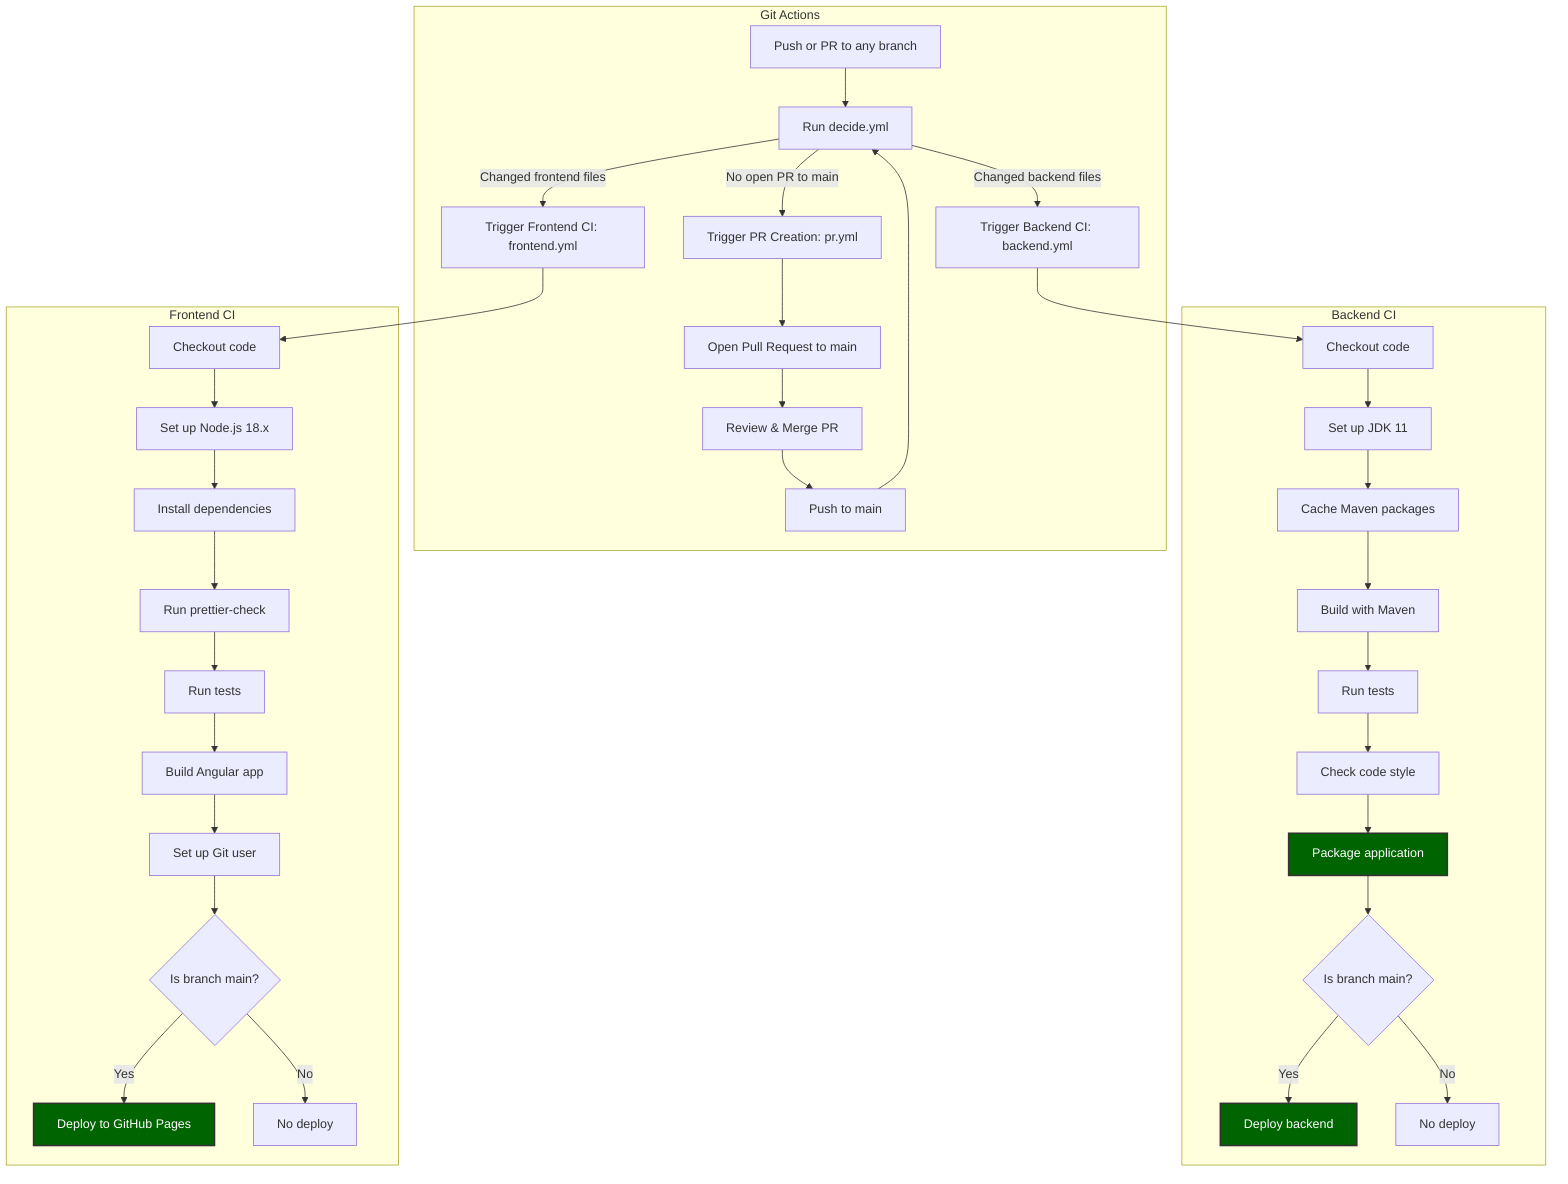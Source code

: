 flowchart TD
    subgraph Git Actions
        A1[Push or PR to any branch] --> B1[Run decide.yml]
        B1 -->|Changed backend files| C1[Trigger Backend CI: backend.yml]
        B1 -->|Changed frontend files| C2[Trigger Frontend CI: frontend.yml]
        B1 -->|No open PR to main| C3[Trigger PR Creation: pr.yml]
        C3 --> D1[Open Pull Request to main]
        D1 --> E1[Review & Merge PR]
        E1 --> F1[Push to main]
        F1 --> B1
    end

    subgraph Backend CI
        C1 --> H1[Checkout code]
        H1 --> I1[Set up JDK 11]
        I1 --> J1[Cache Maven packages]
        J1 --> K1[Build with Maven]
        K1 --> L1[Run tests]
        L1 --> M1[Check code style]
        M1 --> N1[Package application]
        N1 --> O1{Is branch main?}
        O1 -- Yes --> P1[Deploy backend]
        O1 -- No --> Q1[No deploy]
    end

    subgraph Frontend CI
        C2 --> H2[Checkout code]
        H2 --> I2[Set up Node.js 18.x]
        I2 --> J2[Install dependencies]
        J2 --> K2[Run prettier-check]
        K2 --> L2[Run tests]
        L2 --> M2[Build Angular app]
        M2 --> N2[Set up Git user]
        N2 --> O2{Is branch main?}
        O2 -- Yes --> P2[Deploy to GitHub Pages]
        O2 -- No --> Q2[No deploy]
    end

    style P2 fill:#006400,stroke:#333,stroke-width:2px,color:#fff
    style N1 fill:#006400,stroke:#333,stroke-width:2px,color:#fff
    style P1 fill:#006400,stroke:#333,stroke-width:2px,color:#fff